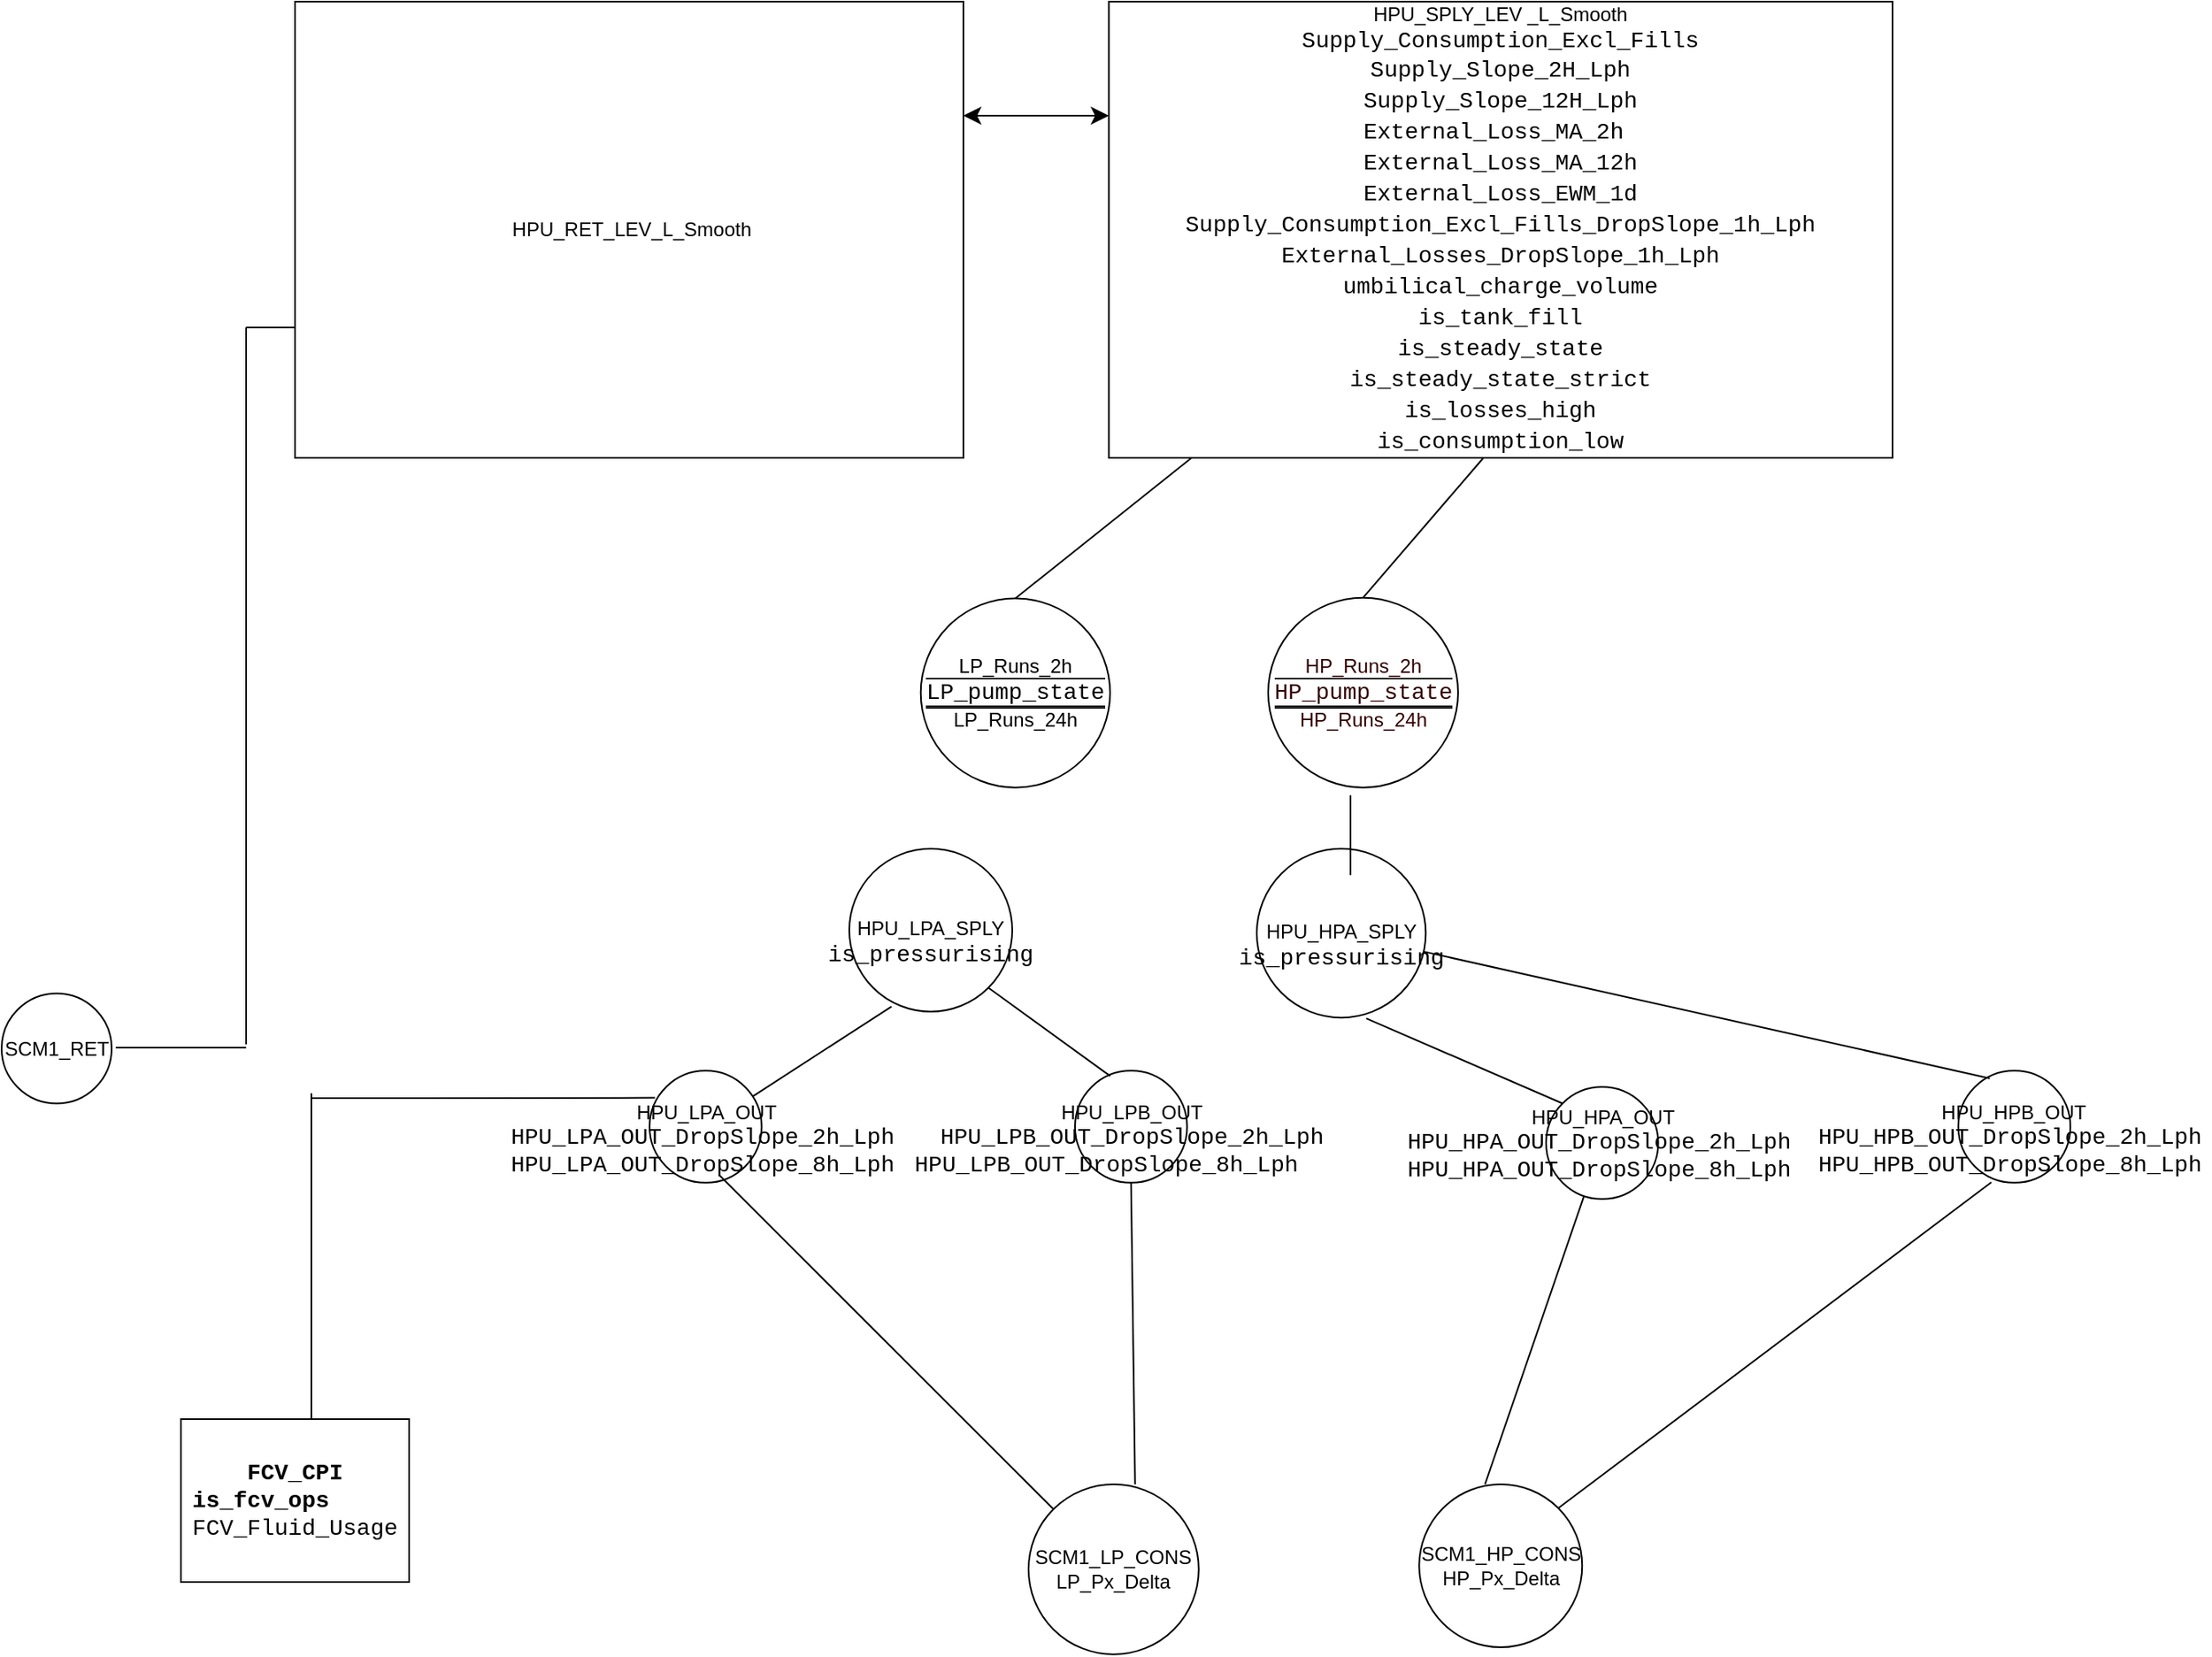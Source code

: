 <mxfile version="28.0.7">
  <diagram name="Page-1" id="4J8M-pQB1aqgU6J5mA3r">
    <mxGraphModel dx="3456" dy="2172" grid="1" gridSize="10" guides="1" tooltips="1" connect="1" arrows="1" fold="1" page="1" pageScale="1" pageWidth="1390" pageHeight="980" math="0" shadow="0">
      <root>
        <mxCell id="0" />
        <mxCell id="1" parent="0" />
        <mxCell id="fsJYFwS3ZAUU-XNZBjbN-2" value="&amp;nbsp;HPU_RET_LEV_L_Smooth" style="rounded=0;whiteSpace=wrap;html=1;" parent="1" vertex="1">
          <mxGeometry x="30" y="-200" width="410" height="280" as="geometry" />
        </mxCell>
        <mxCell id="fsJYFwS3ZAUU-XNZBjbN-3" value="&lt;font style=&quot;color: rgb(0, 0, 0);&quot;&gt;HPU_SPLY_LEV _L_Smooth&lt;/font&gt;&lt;div&gt;&lt;span style=&quot;font-family: Consolas, &amp;quot;Courier New&amp;quot;, monospace; font-size: 14px; text-align: start; white-space: pre;&quot;&gt;&lt;font style=&quot;color: rgb(0, 0, 0);&quot;&gt;Supply_Consumption_Excl_Fills&lt;/font&gt;&lt;/span&gt;&lt;/div&gt;&lt;div&gt;&lt;div style=&quot;font-family: Consolas, &amp;quot;Courier New&amp;quot;, monospace; font-size: 14px; line-height: 19px; white-space: pre;&quot;&gt;&lt;span&gt;&lt;font style=&quot;color: rgb(0, 0, 0);&quot;&gt;Supply_Slope_2H_Lph&lt;/font&gt;&lt;/span&gt;&lt;/div&gt;&lt;/div&gt;&lt;div style=&quot;font-family: Consolas, &amp;quot;Courier New&amp;quot;, monospace; font-size: 14px; line-height: 19px; white-space: pre;&quot;&gt;&lt;div style=&quot;line-height: 19px;&quot;&gt;&lt;span&gt;&lt;font style=&quot;color: rgb(0, 0, 0);&quot;&gt;Supply_Slope_12H_Lph&lt;/font&gt;&lt;/span&gt;&lt;/div&gt;&lt;div style=&quot;line-height: 19px;&quot;&gt;&lt;div style=&quot;line-height: 19px;&quot;&gt;&lt;span style=&quot;text-align: start;&quot;&gt;&lt;font style=&quot;color: rgb(0, 0, 0);&quot;&gt;External_Loss_MA_2h &lt;/font&gt;&lt;/span&gt;&lt;/div&gt;&lt;div style=&quot;line-height: 19px;&quot;&gt;&lt;span&gt;&lt;font style=&quot;color: rgb(0, 0, 0);&quot;&gt;External_Loss_MA_12h&lt;/font&gt;&lt;/span&gt;&lt;/div&gt;&lt;div style=&quot;line-height: 19px;&quot;&gt;&lt;font&gt;&lt;span style=&quot;text-align: start;&quot;&gt;&lt;font style=&quot;color: rgb(0, 0, 0);&quot;&gt;External_Loss_EWM_1d&lt;/font&gt;&lt;/span&gt;&lt;span style=&quot;color: light-dark(rgb(0, 0, 0), rgb(237, 237, 237));&quot;&gt;&lt;font style=&quot;&quot;&gt;&lt;/font&gt;&lt;/span&gt;&lt;/font&gt;&lt;/div&gt;&lt;div style=&quot;line-height: 19px;&quot;&gt;&lt;div style=&quot;line-height: 19px; color: rgb(204, 204, 204);&quot;&gt;&lt;span style=&quot;background-color: rgb(255, 255, 255); color: rgb(206, 145, 120);&quot;&gt;&lt;font style=&quot;color: rgb(0, 0, 0);&quot;&gt;Supply_Consumption_Excl_Fills_DropSlope_1h_Lph&lt;/font&gt;&lt;/span&gt;&lt;/div&gt;&lt;/div&gt;&lt;div style=&quot;line-height: 19px;&quot;&gt;&lt;div style=&quot;line-height: 19px; color: rgb(204, 204, 204);&quot;&gt;&lt;span style=&quot;background-color: rgb(255, 255, 255); color: rgb(206, 145, 120);&quot;&gt;&lt;font style=&quot;color: rgb(0, 0, 0);&quot;&gt;External_Losses_DropSlope_1h_Lph&lt;/font&gt;&lt;/span&gt;&lt;/div&gt;&lt;/div&gt;&lt;div style=&quot;line-height: 19px;&quot;&gt;&lt;font style=&quot;color: rgb(0, 0, 0);&quot;&gt;&lt;span style=&quot;text-align: start;&quot;&gt;&lt;font style=&quot;&quot;&gt;umbilical_charge_volume&lt;/font&gt;&lt;/span&gt;&lt;span&gt;&lt;font style=&quot;&quot;&gt;&lt;/font&gt;&lt;/span&gt;&lt;/font&gt;&lt;/div&gt;&lt;div style=&quot;line-height: 19px;&quot;&gt;&lt;div style=&quot;line-height: 19px; color: rgb(204, 204, 204);&quot;&gt;&lt;span style=&quot;background-color: rgb(255, 255, 255); color: rgb(206, 145, 120);&quot;&gt;&lt;font style=&quot;color: rgb(0, 0, 0);&quot;&gt;is_tank_fill&lt;/font&gt;&lt;/span&gt;&lt;/div&gt;&lt;div style=&quot;line-height: 19px; color: rgb(204, 204, 204);&quot;&gt;&lt;span style=&quot;background-color: rgb(255, 255, 255); color: rgb(206, 145, 120);&quot;&gt;&lt;font style=&quot;color: rgb(0, 0, 0);&quot;&gt;is_steady_state&lt;/font&gt;&lt;/span&gt;&lt;/div&gt;&lt;div style=&quot;line-height: 19px; color: rgb(204, 204, 204);&quot;&gt;&lt;span style=&quot;background-color: rgb(255, 255, 255); color: rgb(206, 145, 120);&quot;&gt;&lt;font style=&quot;color: rgb(0, 0, 0);&quot;&gt;is_steady_state_strict&lt;/font&gt;&lt;/span&gt;&lt;/div&gt;&lt;div style=&quot;line-height: 19px; color: rgb(204, 204, 204);&quot;&gt;&lt;span style=&quot;background-color: rgb(255, 255, 255); color: rgb(206, 145, 120);&quot;&gt;&lt;font style=&quot;color: rgb(0, 0, 0);&quot;&gt;is_losses_high&lt;/font&gt;&lt;/span&gt;&lt;/div&gt;&lt;div style=&quot;line-height: 19px; color: rgb(204, 204, 204);&quot;&gt;&lt;span style=&quot;background-color: rgb(255, 255, 255); color: rgb(206, 145, 120);&quot;&gt;&lt;font style=&quot;color: rgb(0, 0, 0);&quot;&gt;is_consumption_low&lt;/font&gt;&lt;/span&gt;&lt;/div&gt;&lt;/div&gt;&lt;/div&gt;&lt;/div&gt;" style="rounded=0;whiteSpace=wrap;html=1;" parent="1" vertex="1">
          <mxGeometry x="529.25" y="-200" width="480.75" height="280" as="geometry" />
        </mxCell>
        <mxCell id="VrIYwd6mz3Xe0gdIDtXp-2" value="&lt;span style=&quot;background-color: light-dark(#ffffff, var(--ge-dark-color, #121212));&quot;&gt;&lt;font style=&quot;color: rgb(0, 0, 0);&quot;&gt;LP_Runs_2h&lt;/font&gt;&lt;/span&gt;&lt;div&gt;&lt;div style=&quot;font-family: Consolas, &amp;quot;Courier New&amp;quot;, monospace; font-size: 14px; line-height: 19px; white-space: pre; background-color: rgb(31, 31, 31); color: rgb(204, 204, 204);&quot;&gt;&lt;span style=&quot;background-color: light-dark(#ffffff, var(--ge-dark-color, #121212)); color: rgb(206, 145, 120);&quot;&gt;&lt;font style=&quot;color: rgb(0, 0, 0);&quot;&gt;LP_pump_state&lt;/font&gt;&lt;/span&gt;&lt;/div&gt;&lt;div&gt;&lt;span style=&quot;background-color: light-dark(#ffffff, var(--ge-dark-color, #121212));&quot;&gt;&lt;font style=&quot;color: rgb(0, 0, 0);&quot;&gt;LP_Runs_24h&lt;/font&gt;&lt;/span&gt;&lt;/div&gt;&lt;/div&gt;" style="ellipse;whiteSpace=wrap;html=1;aspect=fixed;" parent="1" vertex="1">
          <mxGeometry x="413.87" y="166.21" width="116.13" height="116.13" as="geometry" />
        </mxCell>
        <mxCell id="VrIYwd6mz3Xe0gdIDtXp-3" value="&lt;span style=&quot;background-color: light-dark(#ffffff, var(--ge-dark-color, #121212));&quot;&gt;&lt;font style=&quot;color: rgb(51, 0, 0);&quot;&gt;HP_Runs_2h&lt;/font&gt;&lt;/span&gt;&lt;div&gt;&lt;div style=&quot;font-family: Consolas, &amp;quot;Courier New&amp;quot;, monospace; font-size: 14px; line-height: 19px; white-space: pre; background-color: rgb(31, 31, 31); color: rgb(204, 204, 204);&quot;&gt;&lt;span style=&quot;background-color: light-dark(#ffffff, var(--ge-dark-color, #121212)); color: rgb(206, 145, 120);&quot;&gt;&lt;font style=&quot;color: rgb(51, 0, 0);&quot;&gt;HP_pump_state&lt;/font&gt;&lt;/span&gt;&lt;/div&gt;&lt;div&gt;&lt;span style=&quot;background-color: light-dark(#ffffff, var(--ge-dark-color, #121212));&quot;&gt;&lt;font style=&quot;color: rgb(51, 0, 0);&quot;&gt;HP_Runs_24h&lt;/font&gt;&lt;/span&gt;&lt;/div&gt;&lt;/div&gt;" style="ellipse;whiteSpace=wrap;html=1;aspect=fixed;" parent="1" vertex="1">
          <mxGeometry x="627" y="165.84" width="116.5" height="116.5" as="geometry" />
        </mxCell>
        <mxCell id="VrIYwd6mz3Xe0gdIDtXp-5" value="&lt;br&gt;&lt;div&gt;HPU_HPA_SPLY&lt;/div&gt;&lt;div&gt;&lt;span style=&quot;font-family: Consolas, &amp;quot;Courier New&amp;quot;, monospace; font-size: 14px; text-align: start; white-space: pre;&quot;&gt;is_pressurising&lt;/span&gt;&lt;/div&gt;" style="ellipse;whiteSpace=wrap;html=1;aspect=fixed;" parent="1" vertex="1">
          <mxGeometry x="620" y="319.91" width="103.66" height="103.66" as="geometry" />
        </mxCell>
        <mxCell id="VrIYwd6mz3Xe0gdIDtXp-7" value="&lt;br&gt;&lt;div&gt;HPU_LPB_OUT&lt;/div&gt;&lt;div&gt;&lt;span style=&quot;font-family: Consolas, &amp;quot;Courier New&amp;quot;, monospace; font-size: 14px; white-space: pre;&quot;&gt;HPU_LPB_OUT_DropSlope_2h_Lph&lt;/span&gt;&lt;/div&gt;&lt;div&gt;&lt;span style=&quot;background-color: transparent; color: light-dark(rgb(0, 0, 0), rgb(255, 255, 255)); font-family: Consolas, &amp;quot;Courier New&amp;quot;, monospace; font-size: 14px; white-space: pre;&quot;&gt;HPU_LPB_OUT_DropSlope_8h_Lph&lt;/span&gt;&lt;span style=&quot;background-color: transparent; color: light-dark(rgb(0, 0, 0), rgb(255, 255, 255)); white-space: pre;&quot;&gt;&#x9;&lt;/span&gt;&lt;span style=&quot;white-space: pre;&quot;&gt;&#x9;&lt;/span&gt;&lt;/div&gt;" style="ellipse;whiteSpace=wrap;html=1;aspect=fixed;" parent="1" vertex="1">
          <mxGeometry x="508.5" y="456.16" width="68.75" height="68.75" as="geometry" />
        </mxCell>
        <mxCell id="VrIYwd6mz3Xe0gdIDtXp-8" value="&lt;div&gt;HPU_HPA_OUT&lt;/div&gt;&lt;div&gt;&lt;span style=&quot;font-family: Consolas, &amp;quot;Courier New&amp;quot;, monospace; font-size: 14px; white-space: pre;&quot;&gt;HPU_HPA_OUT_DropSlope_2&lt;/span&gt;&lt;span style=&quot;background-color: transparent; color: light-dark(rgb(0, 0, 0), rgb(255, 255, 255)); font-family: Consolas, &amp;quot;Courier New&amp;quot;, monospace; font-size: 14px; white-space: pre;&quot;&gt;h_Lph&lt;/span&gt;&lt;span style=&quot;background-color: transparent; color: light-dark(rgb(0, 0, 0), rgb(255, 255, 255)); white-space: pre;&quot;&gt;&#x9;&lt;/span&gt;&lt;/div&gt;&lt;div&gt;&lt;span style=&quot;font-family: Consolas, &amp;quot;Courier New&amp;quot;, monospace; font-size: 14px; white-space: pre;&quot;&gt;HPU_HPA_OUT_DropSlope_8h_Lph&lt;/span&gt;&lt;span style=&quot;white-space: pre;&quot;&gt;&#x9;&lt;/span&gt;&lt;/div&gt;" style="ellipse;whiteSpace=wrap;html=1;aspect=fixed;" parent="1" vertex="1">
          <mxGeometry x="797.5" y="466.16" width="68.75" height="68.75" as="geometry" />
        </mxCell>
        <mxCell id="VrIYwd6mz3Xe0gdIDtXp-9" value="&lt;br&gt;&lt;div&gt;HPU_HPB_OUT&lt;/div&gt;&lt;div&gt;&lt;span style=&quot;font-family: Consolas, &amp;quot;Courier New&amp;quot;, monospace; font-size: 14px; white-space: pre;&quot;&gt;HPU_HP&lt;/span&gt;&lt;span style=&quot;background-color: transparent; color: light-dark(rgb(0, 0, 0), rgb(255, 255, 255)); font-family: Consolas, &amp;quot;Courier New&amp;quot;, monospace; font-size: 14px; white-space: pre;&quot;&gt;B_OUT_DropSlope_2h_Lph&lt;/span&gt;&lt;span style=&quot;background-color: transparent; color: light-dark(rgb(0, 0, 0), rgb(255, 255, 255)); white-space: pre;&quot;&gt;&#x9;&lt;/span&gt;&lt;/div&gt;&lt;div&gt;&lt;span style=&quot;font-family: Consolas, &amp;quot;Courier New&amp;quot;, monospace; font-size: 14px; white-space: pre;&quot;&gt;HPU_HPB_OUT_DropSlope_8h_Lph&lt;/span&gt;&lt;span style=&quot;white-space: pre;&quot;&gt;&#x9;&lt;/span&gt;&lt;/div&gt;" style="ellipse;whiteSpace=wrap;html=1;aspect=fixed;" parent="1" vertex="1">
          <mxGeometry x="1050.37" y="456.16" width="68.75" height="68.75" as="geometry" />
        </mxCell>
        <mxCell id="VrIYwd6mz3Xe0gdIDtXp-55" value="" style="edgeStyle=none;orthogonalLoop=1;jettySize=auto;html=1;endArrow=classic;startArrow=classic;endSize=8;startSize=8;rounded=0;entryX=0;entryY=0.25;entryDx=0;entryDy=0;exitX=1;exitY=0.25;exitDx=0;exitDy=0;" parent="1" source="fsJYFwS3ZAUU-XNZBjbN-2" target="fsJYFwS3ZAUU-XNZBjbN-3" edge="1">
          <mxGeometry width="100" relative="1" as="geometry">
            <mxPoint x="440" y="40" as="sourcePoint" />
            <mxPoint x="510" y="40" as="targetPoint" />
            <Array as="points" />
          </mxGeometry>
        </mxCell>
        <mxCell id="VrIYwd6mz3Xe0gdIDtXp-57" value="&lt;br&gt;&lt;div&gt;HPU_LPA_SPLY&lt;/div&gt;&lt;div&gt;&lt;span style=&quot;font-family: Consolas, &amp;quot;Courier New&amp;quot;, monospace; font-size: 14px; text-align: start; white-space: pre;&quot;&gt;&lt;font style=&quot;color: rgb(0, 0, 0);&quot;&gt;is_pressurising&lt;/font&gt;&lt;/span&gt;&lt;/div&gt;" style="ellipse;whiteSpace=wrap;html=1;aspect=fixed;" parent="1" vertex="1">
          <mxGeometry x="370" y="319.91" width="100" height="100" as="geometry" />
        </mxCell>
        <mxCell id="VrIYwd6mz3Xe0gdIDtXp-63" value="SCM1_HP_CONS&lt;div&gt;HP_Px_Delta&lt;/div&gt;" style="ellipse;whiteSpace=wrap;html=1;aspect=fixed;" parent="1" vertex="1">
          <mxGeometry x="719.63" y="710" width="100" height="100" as="geometry" />
        </mxCell>
        <mxCell id="VrIYwd6mz3Xe0gdIDtXp-64" value="SCM1_LP_CONS&lt;div&gt;LP_Px_Delta&lt;/div&gt;" style="ellipse;whiteSpace=wrap;html=1;aspect=fixed;" parent="1" vertex="1">
          <mxGeometry x="480" y="710" width="104.38" height="104.38" as="geometry" />
        </mxCell>
        <mxCell id="VrIYwd6mz3Xe0gdIDtXp-74" value="SCM1_RET" style="ellipse;whiteSpace=wrap;html=1;aspect=fixed;" parent="1" vertex="1">
          <mxGeometry x="-150" y="408.75" width="67.5" height="67.5" as="geometry" />
        </mxCell>
        <mxCell id="VrIYwd6mz3Xe0gdIDtXp-129" value="" style="endArrow=none;html=1;rounded=0;" parent="1" edge="1">
          <mxGeometry width="50" height="50" relative="1" as="geometry">
            <mxPoint x="-80" y="442" as="sourcePoint" />
            <mxPoint y="442" as="targetPoint" />
          </mxGeometry>
        </mxCell>
        <mxCell id="VrIYwd6mz3Xe0gdIDtXp-130" value="" style="endArrow=none;html=1;rounded=0;" parent="1" edge="1">
          <mxGeometry width="50" height="50" relative="1" as="geometry">
            <mxPoint y="440" as="sourcePoint" />
            <mxPoint as="targetPoint" />
          </mxGeometry>
        </mxCell>
        <mxCell id="VrIYwd6mz3Xe0gdIDtXp-133" value="" style="endArrow=none;html=1;rounded=0;" parent="1" edge="1">
          <mxGeometry width="50" height="50" relative="1" as="geometry">
            <mxPoint x="40" y="680" as="sourcePoint" />
            <mxPoint x="40" y="470" as="targetPoint" />
          </mxGeometry>
        </mxCell>
        <mxCell id="VrIYwd6mz3Xe0gdIDtXp-135" value="" style="endArrow=none;html=1;rounded=0;" parent="1" source="VrIYwd6mz3Xe0gdIDtXp-6" edge="1">
          <mxGeometry width="50" height="50" relative="1" as="geometry">
            <mxPoint x="7.5" y="476.16" as="sourcePoint" />
            <mxPoint x="297.5" y="479.16" as="targetPoint" />
          </mxGeometry>
        </mxCell>
        <mxCell id="VrIYwd6mz3Xe0gdIDtXp-140" value="" style="endArrow=none;html=1;rounded=0;entryX=0.259;entryY=0.969;entryDx=0;entryDy=0;entryPerimeter=0;" parent="1" source="VrIYwd6mz3Xe0gdIDtXp-6" edge="1" target="VrIYwd6mz3Xe0gdIDtXp-57">
          <mxGeometry width="50" height="50" relative="1" as="geometry">
            <mxPoint x="377.5" y="466.16" as="sourcePoint" />
            <mxPoint x="420" y="410" as="targetPoint" />
          </mxGeometry>
        </mxCell>
        <mxCell id="VrIYwd6mz3Xe0gdIDtXp-142" value="" style="endArrow=none;html=1;rounded=0;exitX=0.314;exitY=0.048;exitDx=0;exitDy=0;exitPerimeter=0;entryX=1;entryY=1;entryDx=0;entryDy=0;" parent="1" source="VrIYwd6mz3Xe0gdIDtXp-7" target="VrIYwd6mz3Xe0gdIDtXp-57" edge="1">
          <mxGeometry width="50" height="50" relative="1" as="geometry">
            <mxPoint x="396.88" y="456.16" as="sourcePoint" />
            <mxPoint x="446.88" y="406.16" as="targetPoint" />
          </mxGeometry>
        </mxCell>
        <mxCell id="VrIYwd6mz3Xe0gdIDtXp-146" value="" style="endArrow=none;html=1;rounded=0;exitX=0;exitY=0;exitDx=0;exitDy=0;entryX=0.648;entryY=1.005;entryDx=0;entryDy=0;entryPerimeter=0;" parent="1" source="VrIYwd6mz3Xe0gdIDtXp-8" edge="1" target="VrIYwd6mz3Xe0gdIDtXp-5">
          <mxGeometry width="50" height="50" relative="1" as="geometry">
            <mxPoint x="597.5" y="446.16" as="sourcePoint" />
            <mxPoint x="647.5" y="396.16" as="targetPoint" />
          </mxGeometry>
        </mxCell>
        <mxCell id="VrIYwd6mz3Xe0gdIDtXp-149" value="" style="endArrow=none;html=1;rounded=0;exitX=0.281;exitY=0.068;exitDx=0;exitDy=0;exitPerimeter=0;" parent="1" source="VrIYwd6mz3Xe0gdIDtXp-9" edge="1" target="VrIYwd6mz3Xe0gdIDtXp-5">
          <mxGeometry width="50" height="50" relative="1" as="geometry">
            <mxPoint x="647.5" y="446.16" as="sourcePoint" />
            <mxPoint x="697.5" y="396.16" as="targetPoint" />
          </mxGeometry>
        </mxCell>
        <mxCell id="VrIYwd6mz3Xe0gdIDtXp-150" value="" style="endArrow=none;html=1;rounded=0;" parent="1" edge="1">
          <mxGeometry width="50" height="50" relative="1" as="geometry">
            <mxPoint x="677.5" y="336.16" as="sourcePoint" />
            <mxPoint x="677.5" y="287.16" as="targetPoint" />
          </mxGeometry>
        </mxCell>
        <mxCell id="VrIYwd6mz3Xe0gdIDtXp-152" value="" style="endArrow=none;html=1;rounded=0;exitX=0.5;exitY=0;exitDx=0;exitDy=0;" parent="1" source="VrIYwd6mz3Xe0gdIDtXp-2" edge="1">
          <mxGeometry width="50" height="50" relative="1" as="geometry">
            <mxPoint x="540" y="110" as="sourcePoint" />
            <mxPoint x="580" y="80" as="targetPoint" />
          </mxGeometry>
        </mxCell>
        <mxCell id="VrIYwd6mz3Xe0gdIDtXp-153" value="" style="endArrow=none;html=1;rounded=0;entryX=0.478;entryY=1;entryDx=0;entryDy=0;entryPerimeter=0;exitX=0.5;exitY=0;exitDx=0;exitDy=0;" parent="1" source="VrIYwd6mz3Xe0gdIDtXp-3" target="fsJYFwS3ZAUU-XNZBjbN-3" edge="1">
          <mxGeometry width="50" height="50" relative="1" as="geometry">
            <mxPoint x="706" y="110" as="sourcePoint" />
            <mxPoint x="756" y="60" as="targetPoint" />
          </mxGeometry>
        </mxCell>
        <mxCell id="-0Ill-tdwt2CwwmmDwKk-2" value="" style="endArrow=none;html=1;rounded=0;entryX=0.048;entryY=0.242;entryDx=0;entryDy=0;entryPerimeter=0;" parent="1" target="VrIYwd6mz3Xe0gdIDtXp-6" edge="1">
          <mxGeometry width="50" height="50" relative="1" as="geometry">
            <mxPoint x="40" y="473" as="sourcePoint" />
            <mxPoint x="310" y="383" as="targetPoint" />
          </mxGeometry>
        </mxCell>
        <mxCell id="VrIYwd6mz3Xe0gdIDtXp-6" value="&lt;br&gt;&lt;div&gt;HPU_LPA_OUT&lt;/div&gt;&lt;div&gt;&lt;font style=&quot;color: light-dark(rgb(0, 0, 0), rgb(255, 255, 255));&quot;&gt;&lt;span style=&quot;font-family: Consolas, &amp;quot;Courier New&amp;quot;, monospace; font-size: 14px; white-space: pre;&quot;&gt;HPU_LPA_OUT_DropSlope_2h_Lph&lt;/span&gt;&lt;span style=&quot;white-space: pre;&quot;&gt;&#x9;&lt;/span&gt;&lt;/font&gt;&lt;/div&gt;&lt;div&gt;&lt;span style=&quot;font-family: Consolas, &amp;quot;Courier New&amp;quot;, monospace; font-size: 14px; white-space: pre;&quot;&gt;HPU_LPA_OUT_DropSlope_8h_Lph&lt;/span&gt;&lt;span style=&quot;white-space: pre;&quot;&gt;&#x9;&lt;/span&gt;&lt;/div&gt;" style="ellipse;whiteSpace=wrap;html=1;aspect=fixed;" parent="1" vertex="1">
          <mxGeometry x="247.5" y="456.16" width="68.75" height="68.75" as="geometry" />
        </mxCell>
        <mxCell id="VrIYwd6mz3Xe0gdIDtXp-113" value="&lt;span style=&quot;font-family: Consolas, &amp;quot;Courier New&amp;quot;, monospace; font-size: 14px; text-align: start; white-space: pre;&quot;&gt;&lt;b style=&quot;&quot;&gt;&lt;font style=&quot;color: rgb(0, 0, 0);&quot;&gt;FCV_CPI&lt;/font&gt;&lt;/b&gt;&lt;/span&gt;&lt;div&gt;&lt;div style=&quot;text-align: start;&quot;&gt;&lt;font face=&quot;Consolas, Courier New, monospace&quot;&gt;&lt;span style=&quot;font-size: 14px; white-space: pre;&quot;&gt;&lt;b&gt;is_fcv_ops&lt;/b&gt;&lt;/span&gt;&lt;/font&gt;&lt;/div&gt;&lt;div&gt;&lt;span style=&quot;font-family: Consolas, &amp;quot;Courier New&amp;quot;, monospace; font-size: 14px; text-align: start; white-space: pre;&quot;&gt;&lt;font style=&quot;color: rgb(0, 0, 0);&quot;&gt;FCV_Fluid_Usage&lt;/font&gt;&lt;/span&gt;&lt;/div&gt;&lt;/div&gt;" style="whiteSpace=wrap;html=1;" parent="1" vertex="1">
          <mxGeometry x="-40" y="670" width="140" height="100" as="geometry" />
        </mxCell>
        <mxCell id="EKhpBSGs8fA0VnfdE3oC-7" value="" style="endArrow=none;html=1;rounded=0;" edge="1" parent="1">
          <mxGeometry width="50" height="50" relative="1" as="geometry">
            <mxPoint as="sourcePoint" />
            <mxPoint x="30" as="targetPoint" />
          </mxGeometry>
        </mxCell>
        <mxCell id="EKhpBSGs8fA0VnfdE3oC-13" value="" style="endArrow=none;html=1;rounded=0;entryX=0.628;entryY=0.938;entryDx=0;entryDy=0;entryPerimeter=0;exitX=0;exitY=0;exitDx=0;exitDy=0;" edge="1" parent="1" source="VrIYwd6mz3Xe0gdIDtXp-64" target="VrIYwd6mz3Xe0gdIDtXp-6">
          <mxGeometry width="50" height="50" relative="1" as="geometry">
            <mxPoint x="370" y="720" as="sourcePoint" />
            <mxPoint x="420" y="670" as="targetPoint" />
          </mxGeometry>
        </mxCell>
        <mxCell id="EKhpBSGs8fA0VnfdE3oC-14" value="" style="endArrow=none;html=1;rounded=0;entryX=0.5;entryY=1;entryDx=0;entryDy=0;exitX=0.626;exitY=0;exitDx=0;exitDy=0;exitPerimeter=0;" edge="1" parent="1" source="VrIYwd6mz3Xe0gdIDtXp-64" target="VrIYwd6mz3Xe0gdIDtXp-7">
          <mxGeometry width="50" height="50" relative="1" as="geometry">
            <mxPoint x="543" y="700" as="sourcePoint" />
            <mxPoint x="290" y="440" as="targetPoint" />
          </mxGeometry>
        </mxCell>
        <mxCell id="EKhpBSGs8fA0VnfdE3oC-15" value="" style="endArrow=none;html=1;rounded=0;exitX=0.404;exitY=0;exitDx=0;exitDy=0;exitPerimeter=0;" edge="1" parent="1" source="VrIYwd6mz3Xe0gdIDtXp-63" target="VrIYwd6mz3Xe0gdIDtXp-8">
          <mxGeometry width="50" height="50" relative="1" as="geometry">
            <mxPoint x="550" y="450" as="sourcePoint" />
            <mxPoint x="600" y="400" as="targetPoint" />
          </mxGeometry>
        </mxCell>
        <mxCell id="EKhpBSGs8fA0VnfdE3oC-16" value="" style="endArrow=none;html=1;rounded=0;exitX=1;exitY=0;exitDx=0;exitDy=0;entryX=0.295;entryY=0.996;entryDx=0;entryDy=0;entryPerimeter=0;" edge="1" parent="1" source="VrIYwd6mz3Xe0gdIDtXp-63" target="VrIYwd6mz3Xe0gdIDtXp-9">
          <mxGeometry width="50" height="50" relative="1" as="geometry">
            <mxPoint x="550" y="450" as="sourcePoint" />
            <mxPoint x="600" y="400" as="targetPoint" />
          </mxGeometry>
        </mxCell>
      </root>
    </mxGraphModel>
  </diagram>
</mxfile>

